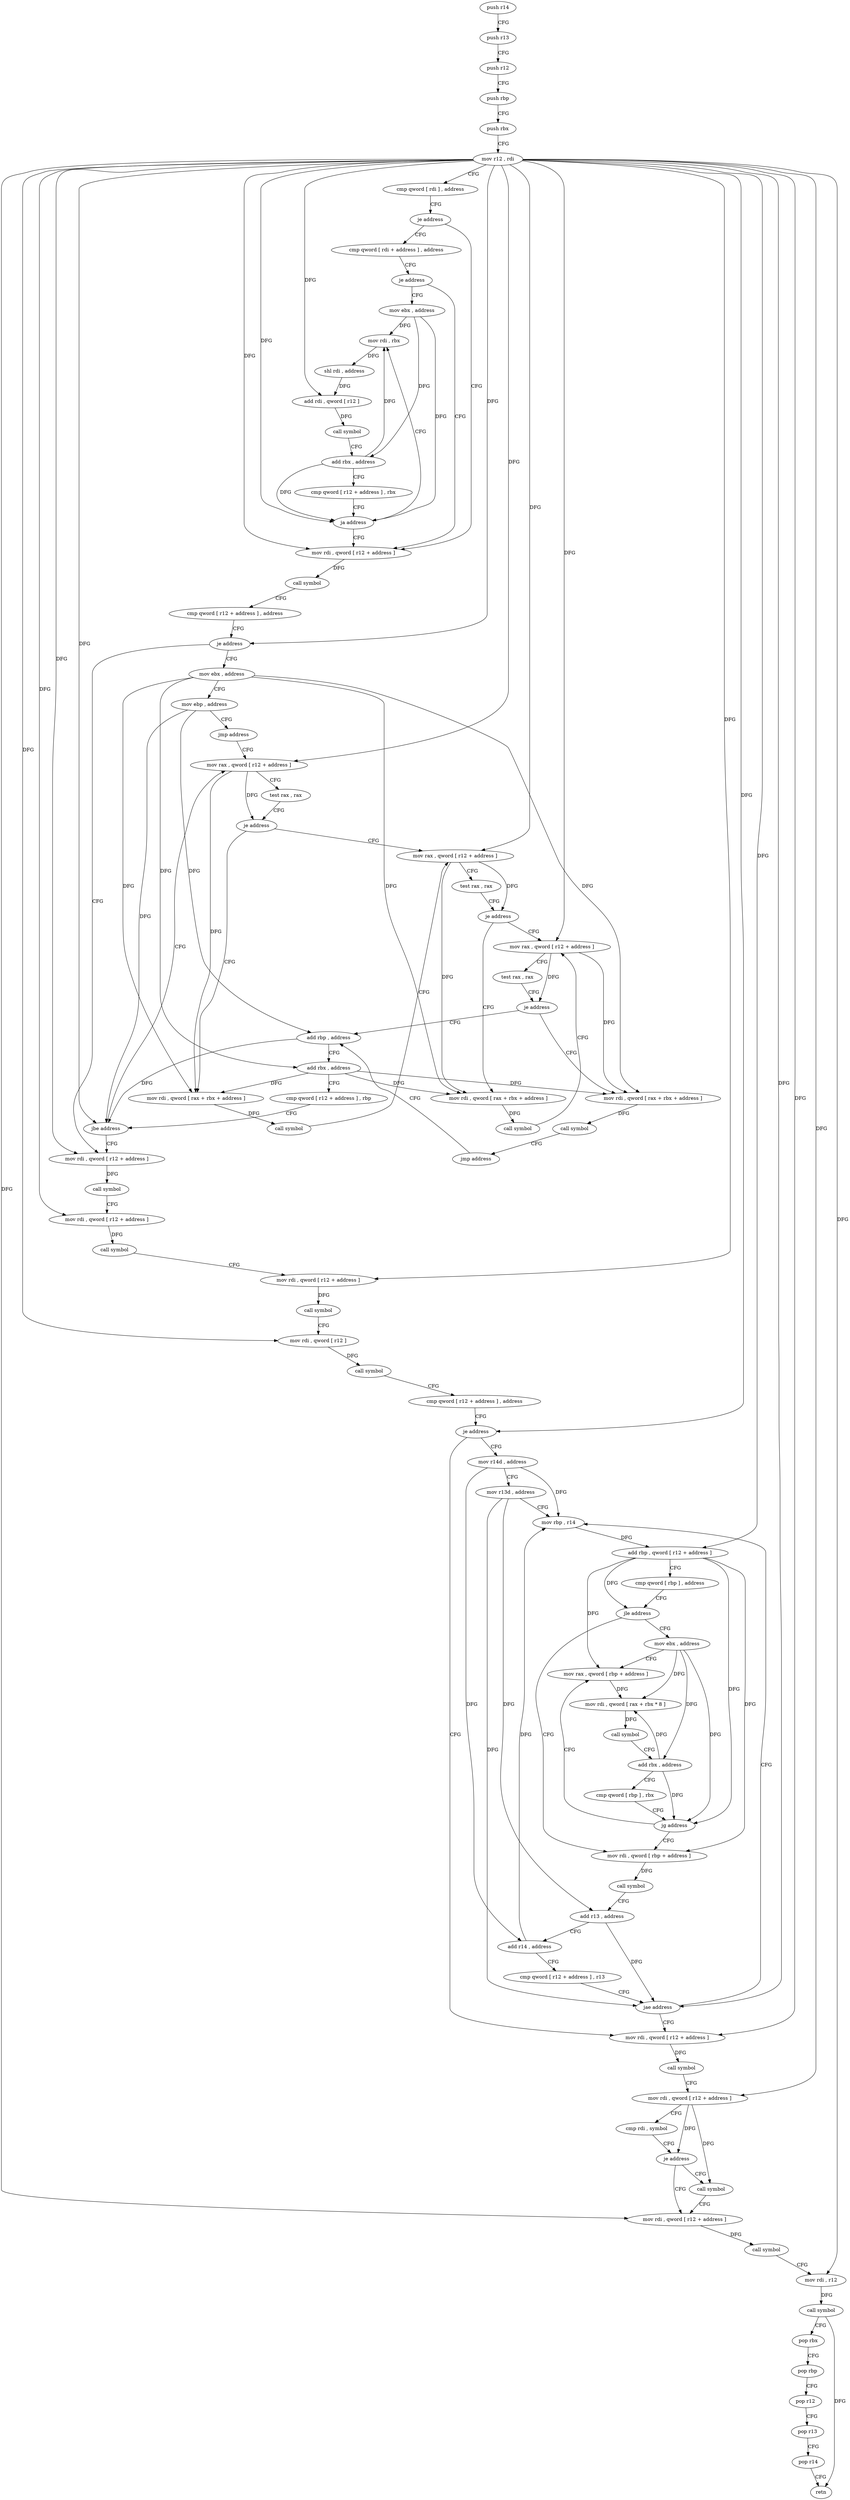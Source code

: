 digraph "func" {
"4329482" [label = "push r14" ]
"4329484" [label = "push r13" ]
"4329486" [label = "push r12" ]
"4329488" [label = "push rbp" ]
"4329489" [label = "push rbx" ]
"4329490" [label = "mov r12 , rdi" ]
"4329493" [label = "cmp qword [ rdi ] , address" ]
"4329497" [label = "je address" ]
"4329538" [label = "mov rdi , qword [ r12 + address ]" ]
"4329499" [label = "cmp qword [ rdi + address ] , address" ]
"4329543" [label = "call symbol" ]
"4329548" [label = "cmp qword [ r12 + address ] , address" ]
"4329554" [label = "je address" ]
"4329645" [label = "mov rdi , qword [ r12 + address ]" ]
"4329556" [label = "mov ebx , address" ]
"4329504" [label = "je address" ]
"4329506" [label = "mov ebx , address" ]
"4329650" [label = "call symbol" ]
"4329655" [label = "mov rdi , qword [ r12 + address ]" ]
"4329660" [label = "call symbol" ]
"4329665" [label = "mov rdi , qword [ r12 + address ]" ]
"4329670" [label = "call symbol" ]
"4329675" [label = "mov rdi , qword [ r12 ]" ]
"4329679" [label = "call symbol" ]
"4329684" [label = "cmp qword [ r12 + address ] , address" ]
"4329690" [label = "je address" ]
"4329774" [label = "mov rdi , qword [ r12 + address ]" ]
"4329692" [label = "mov r14d , address" ]
"4329561" [label = "mov ebp , address" ]
"4329566" [label = "jmp address" ]
"4329583" [label = "mov rax , qword [ r12 + address ]" ]
"4329511" [label = "mov rdi , rbx" ]
"4329779" [label = "call symbol" ]
"4329784" [label = "mov rdi , qword [ r12 + address ]" ]
"4329789" [label = "cmp rdi , symbol" ]
"4329796" [label = "je address" ]
"4329803" [label = "mov rdi , qword [ r12 + address ]" ]
"4329798" [label = "call symbol" ]
"4329698" [label = "mov r13d , address" ]
"4329704" [label = "mov rbp , r14" ]
"4329588" [label = "test rax , rax" ]
"4329591" [label = "je address" ]
"4329603" [label = "mov rax , qword [ r12 + address ]" ]
"4329593" [label = "mov rdi , qword [ rax + rbx + address ]" ]
"4329514" [label = "shl rdi , address" ]
"4329518" [label = "add rdi , qword [ r12 ]" ]
"4329522" [label = "call symbol" ]
"4329527" [label = "add rbx , address" ]
"4329531" [label = "cmp qword [ r12 + address ] , rbx" ]
"4329536" [label = "ja address" ]
"4329811" [label = "call symbol" ]
"4329816" [label = "mov rdi , r12" ]
"4329819" [label = "call symbol" ]
"4329824" [label = "pop rbx" ]
"4329825" [label = "pop rbp" ]
"4329826" [label = "pop r12" ]
"4329828" [label = "pop r13" ]
"4329830" [label = "pop r14" ]
"4329832" [label = "retn" ]
"4329747" [label = "mov rdi , qword [ rbp + address ]" ]
"4329751" [label = "call symbol" ]
"4329756" [label = "add r13 , address" ]
"4329760" [label = "add r14 , address" ]
"4329764" [label = "cmp qword [ r12 + address ] , r13" ]
"4329772" [label = "jae address" ]
"4329719" [label = "mov ebx , address" ]
"4329724" [label = "mov rax , qword [ rbp + address ]" ]
"4329608" [label = "test rax , rax" ]
"4329611" [label = "je address" ]
"4329623" [label = "mov rax , qword [ r12 + address ]" ]
"4329613" [label = "mov rdi , qword [ rax + rbx + address ]" ]
"4329598" [label = "call symbol" ]
"4329707" [label = "add rbp , qword [ r12 + address ]" ]
"4329712" [label = "cmp qword [ rbp ] , address" ]
"4329717" [label = "jle address" ]
"4329728" [label = "mov rdi , qword [ rax + rbx * 8 ]" ]
"4329732" [label = "call symbol" ]
"4329737" [label = "add rbx , address" ]
"4329741" [label = "cmp qword [ rbp ] , rbx" ]
"4329745" [label = "jg address" ]
"4329628" [label = "test rax , rax" ]
"4329631" [label = "je address" ]
"4329568" [label = "add rbp , address" ]
"4329633" [label = "mov rdi , qword [ rax + rbx + address ]" ]
"4329618" [label = "call symbol" ]
"4329572" [label = "add rbx , address" ]
"4329576" [label = "cmp qword [ r12 + address ] , rbp" ]
"4329581" [label = "jbe address" ]
"4329638" [label = "call symbol" ]
"4329643" [label = "jmp address" ]
"4329482" -> "4329484" [ label = "CFG" ]
"4329484" -> "4329486" [ label = "CFG" ]
"4329486" -> "4329488" [ label = "CFG" ]
"4329488" -> "4329489" [ label = "CFG" ]
"4329489" -> "4329490" [ label = "CFG" ]
"4329490" -> "4329493" [ label = "CFG" ]
"4329490" -> "4329538" [ label = "DFG" ]
"4329490" -> "4329554" [ label = "DFG" ]
"4329490" -> "4329645" [ label = "DFG" ]
"4329490" -> "4329655" [ label = "DFG" ]
"4329490" -> "4329665" [ label = "DFG" ]
"4329490" -> "4329675" [ label = "DFG" ]
"4329490" -> "4329690" [ label = "DFG" ]
"4329490" -> "4329774" [ label = "DFG" ]
"4329490" -> "4329784" [ label = "DFG" ]
"4329490" -> "4329583" [ label = "DFG" ]
"4329490" -> "4329518" [ label = "DFG" ]
"4329490" -> "4329536" [ label = "DFG" ]
"4329490" -> "4329803" [ label = "DFG" ]
"4329490" -> "4329816" [ label = "DFG" ]
"4329490" -> "4329707" [ label = "DFG" ]
"4329490" -> "4329603" [ label = "DFG" ]
"4329490" -> "4329772" [ label = "DFG" ]
"4329490" -> "4329623" [ label = "DFG" ]
"4329490" -> "4329581" [ label = "DFG" ]
"4329493" -> "4329497" [ label = "CFG" ]
"4329497" -> "4329538" [ label = "CFG" ]
"4329497" -> "4329499" [ label = "CFG" ]
"4329538" -> "4329543" [ label = "DFG" ]
"4329499" -> "4329504" [ label = "CFG" ]
"4329543" -> "4329548" [ label = "CFG" ]
"4329548" -> "4329554" [ label = "CFG" ]
"4329554" -> "4329645" [ label = "CFG" ]
"4329554" -> "4329556" [ label = "CFG" ]
"4329645" -> "4329650" [ label = "DFG" ]
"4329556" -> "4329561" [ label = "CFG" ]
"4329556" -> "4329593" [ label = "DFG" ]
"4329556" -> "4329613" [ label = "DFG" ]
"4329556" -> "4329572" [ label = "DFG" ]
"4329556" -> "4329633" [ label = "DFG" ]
"4329504" -> "4329538" [ label = "CFG" ]
"4329504" -> "4329506" [ label = "CFG" ]
"4329506" -> "4329511" [ label = "DFG" ]
"4329506" -> "4329527" [ label = "DFG" ]
"4329506" -> "4329536" [ label = "DFG" ]
"4329650" -> "4329655" [ label = "CFG" ]
"4329655" -> "4329660" [ label = "DFG" ]
"4329660" -> "4329665" [ label = "CFG" ]
"4329665" -> "4329670" [ label = "DFG" ]
"4329670" -> "4329675" [ label = "CFG" ]
"4329675" -> "4329679" [ label = "DFG" ]
"4329679" -> "4329684" [ label = "CFG" ]
"4329684" -> "4329690" [ label = "CFG" ]
"4329690" -> "4329774" [ label = "CFG" ]
"4329690" -> "4329692" [ label = "CFG" ]
"4329774" -> "4329779" [ label = "DFG" ]
"4329692" -> "4329698" [ label = "CFG" ]
"4329692" -> "4329704" [ label = "DFG" ]
"4329692" -> "4329760" [ label = "DFG" ]
"4329561" -> "4329566" [ label = "CFG" ]
"4329561" -> "4329568" [ label = "DFG" ]
"4329561" -> "4329581" [ label = "DFG" ]
"4329566" -> "4329583" [ label = "CFG" ]
"4329583" -> "4329588" [ label = "CFG" ]
"4329583" -> "4329591" [ label = "DFG" ]
"4329583" -> "4329593" [ label = "DFG" ]
"4329511" -> "4329514" [ label = "DFG" ]
"4329779" -> "4329784" [ label = "CFG" ]
"4329784" -> "4329789" [ label = "CFG" ]
"4329784" -> "4329796" [ label = "DFG" ]
"4329784" -> "4329798" [ label = "DFG" ]
"4329789" -> "4329796" [ label = "CFG" ]
"4329796" -> "4329803" [ label = "CFG" ]
"4329796" -> "4329798" [ label = "CFG" ]
"4329803" -> "4329811" [ label = "DFG" ]
"4329798" -> "4329803" [ label = "CFG" ]
"4329698" -> "4329704" [ label = "CFG" ]
"4329698" -> "4329756" [ label = "DFG" ]
"4329698" -> "4329772" [ label = "DFG" ]
"4329704" -> "4329707" [ label = "DFG" ]
"4329588" -> "4329591" [ label = "CFG" ]
"4329591" -> "4329603" [ label = "CFG" ]
"4329591" -> "4329593" [ label = "CFG" ]
"4329603" -> "4329608" [ label = "CFG" ]
"4329603" -> "4329611" [ label = "DFG" ]
"4329603" -> "4329613" [ label = "DFG" ]
"4329593" -> "4329598" [ label = "DFG" ]
"4329514" -> "4329518" [ label = "DFG" ]
"4329518" -> "4329522" [ label = "DFG" ]
"4329522" -> "4329527" [ label = "CFG" ]
"4329527" -> "4329531" [ label = "CFG" ]
"4329527" -> "4329511" [ label = "DFG" ]
"4329527" -> "4329536" [ label = "DFG" ]
"4329531" -> "4329536" [ label = "CFG" ]
"4329536" -> "4329511" [ label = "CFG" ]
"4329536" -> "4329538" [ label = "CFG" ]
"4329811" -> "4329816" [ label = "CFG" ]
"4329816" -> "4329819" [ label = "DFG" ]
"4329819" -> "4329824" [ label = "CFG" ]
"4329819" -> "4329832" [ label = "DFG" ]
"4329824" -> "4329825" [ label = "CFG" ]
"4329825" -> "4329826" [ label = "CFG" ]
"4329826" -> "4329828" [ label = "CFG" ]
"4329828" -> "4329830" [ label = "CFG" ]
"4329830" -> "4329832" [ label = "CFG" ]
"4329747" -> "4329751" [ label = "DFG" ]
"4329751" -> "4329756" [ label = "CFG" ]
"4329756" -> "4329760" [ label = "CFG" ]
"4329756" -> "4329772" [ label = "DFG" ]
"4329760" -> "4329764" [ label = "CFG" ]
"4329760" -> "4329704" [ label = "DFG" ]
"4329764" -> "4329772" [ label = "CFG" ]
"4329772" -> "4329704" [ label = "CFG" ]
"4329772" -> "4329774" [ label = "CFG" ]
"4329719" -> "4329724" [ label = "CFG" ]
"4329719" -> "4329728" [ label = "DFG" ]
"4329719" -> "4329737" [ label = "DFG" ]
"4329719" -> "4329745" [ label = "DFG" ]
"4329724" -> "4329728" [ label = "DFG" ]
"4329608" -> "4329611" [ label = "CFG" ]
"4329611" -> "4329623" [ label = "CFG" ]
"4329611" -> "4329613" [ label = "CFG" ]
"4329623" -> "4329628" [ label = "CFG" ]
"4329623" -> "4329631" [ label = "DFG" ]
"4329623" -> "4329633" [ label = "DFG" ]
"4329613" -> "4329618" [ label = "DFG" ]
"4329598" -> "4329603" [ label = "CFG" ]
"4329707" -> "4329712" [ label = "CFG" ]
"4329707" -> "4329717" [ label = "DFG" ]
"4329707" -> "4329747" [ label = "DFG" ]
"4329707" -> "4329724" [ label = "DFG" ]
"4329707" -> "4329745" [ label = "DFG" ]
"4329712" -> "4329717" [ label = "CFG" ]
"4329717" -> "4329747" [ label = "CFG" ]
"4329717" -> "4329719" [ label = "CFG" ]
"4329728" -> "4329732" [ label = "DFG" ]
"4329732" -> "4329737" [ label = "CFG" ]
"4329737" -> "4329741" [ label = "CFG" ]
"4329737" -> "4329728" [ label = "DFG" ]
"4329737" -> "4329745" [ label = "DFG" ]
"4329741" -> "4329745" [ label = "CFG" ]
"4329745" -> "4329724" [ label = "CFG" ]
"4329745" -> "4329747" [ label = "CFG" ]
"4329628" -> "4329631" [ label = "CFG" ]
"4329631" -> "4329568" [ label = "CFG" ]
"4329631" -> "4329633" [ label = "CFG" ]
"4329568" -> "4329572" [ label = "CFG" ]
"4329568" -> "4329581" [ label = "DFG" ]
"4329633" -> "4329638" [ label = "DFG" ]
"4329618" -> "4329623" [ label = "CFG" ]
"4329572" -> "4329576" [ label = "CFG" ]
"4329572" -> "4329593" [ label = "DFG" ]
"4329572" -> "4329613" [ label = "DFG" ]
"4329572" -> "4329633" [ label = "DFG" ]
"4329576" -> "4329581" [ label = "CFG" ]
"4329581" -> "4329645" [ label = "CFG" ]
"4329581" -> "4329583" [ label = "CFG" ]
"4329638" -> "4329643" [ label = "CFG" ]
"4329643" -> "4329568" [ label = "CFG" ]
}
